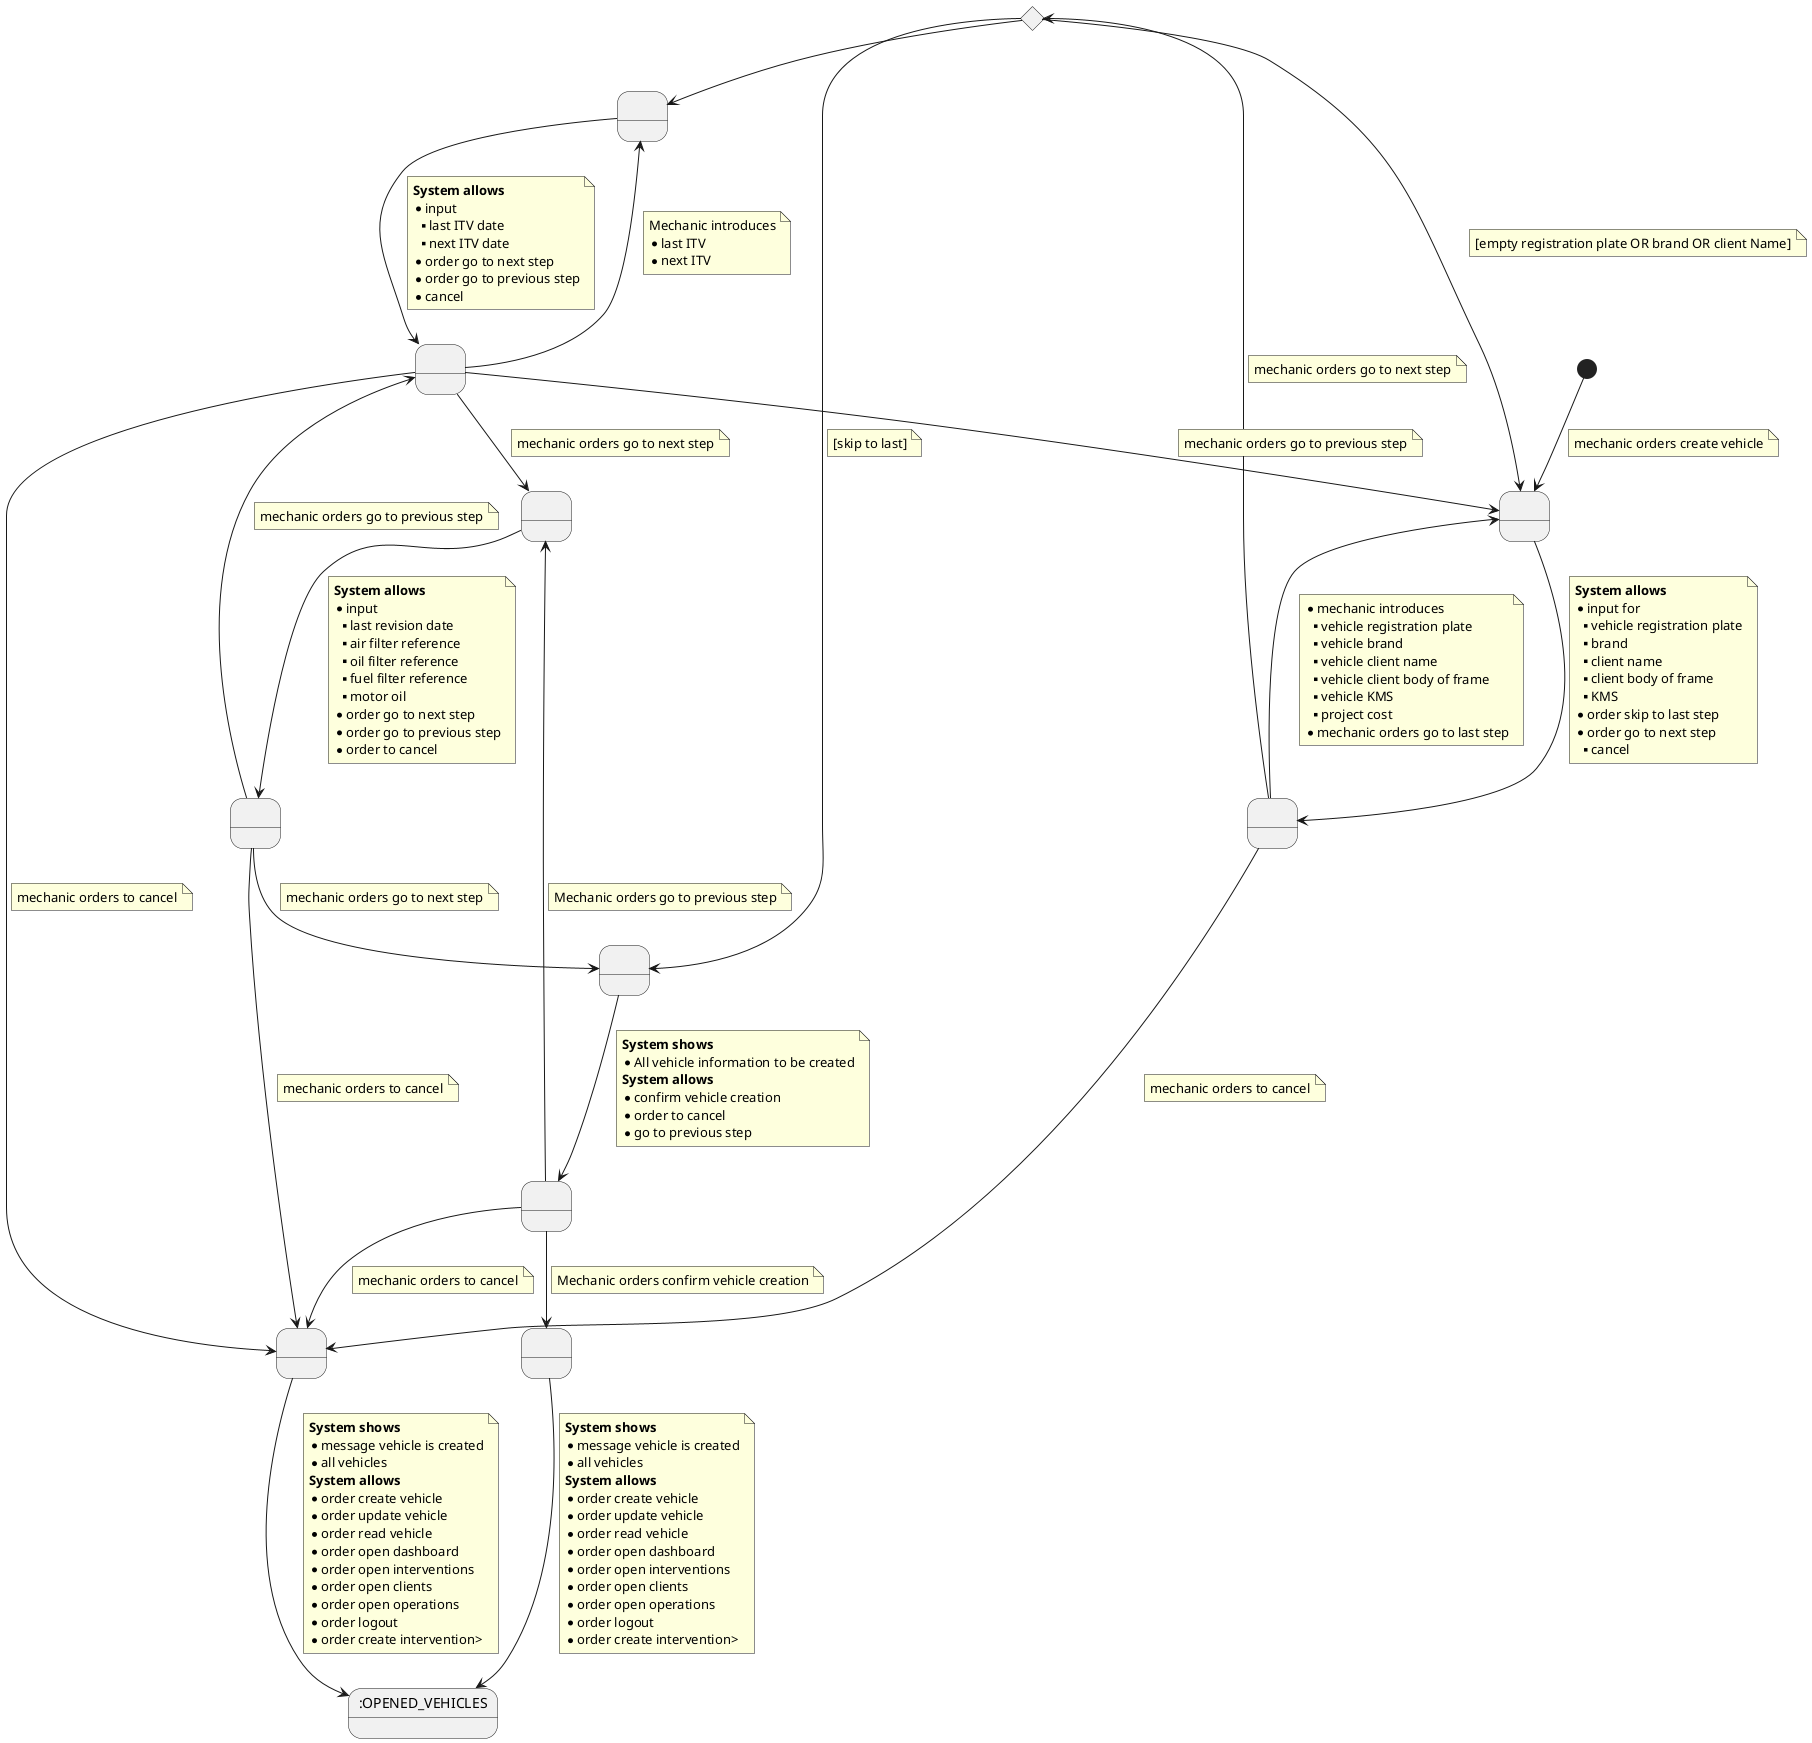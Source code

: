 @startuml

state 3 <<choice>>
state 9 as ":OPENED_VEHICLES"
state 1 as " "
state 2 as " "
state 3 as " "
state 4 as " "
state 6 as " "
state 7 as " "
state 8 as " "
state 10 as " "
state A1 as " "
state A0 as " "
state A2 as " "

[*] --> 1
note on link
    mechanic orders create vehicle
end note

1 --> 2
note on link
    <b>System allows</b>
    * input for
    ** vehicle registration plate
    ** brand
    ** client name
    ** client body of frame
    ** KMS
    * order skip to last step
    * order go to next step
    ** cancel
end note

2 --> 1
note on link
    * mechanic introduces
    ** vehicle registration plate
    ** vehicle brand
    ** vehicle client name
    ** vehicle client body of frame
    ** vehicle KMS
    ** project cost
    * mechanic orders go to last step
end note

2 --> 10
note on link
mechanic orders to cancel
end note

2 --> 3
note on link
 mechanic orders go to next step
end note

3 --> 1
note on link
    [empty registration plate OR brand OR client Name]
end note

3 --> 6
note on link
    [skip to last]
end note

3 --> 4

4 --> A0
note on link
    <b>System allows</b>
    * input
    **last ITV date
    **next ITV date
    * order go to next step
    * order go to previous step
    * cancel
end note

A0 --> 4
note on link
    Mechanic introduces
    * last ITV
    * next ITV
end note

A0 --> 10
note on link
mechanic orders to cancel
end note

A0 --> 1
note on link
mechanic orders go to previous step
end note

A0 --> A1
note on link
mechanic orders go to next step
end note

A1 --> A2
note on link
    <b>System allows</b>
    * input
    ** last revision date
    ** air filter reference
    ** oil filter reference
    ** fuel filter reference
    ** motor oil
    * order go to next step
    * order go to previous step
    * order to cancel
end note

A2 --> A0
note on link
    mechanic orders go to previous step
end note

A2 --> 10
note on link
    mechanic orders to cancel
end note

A2 --> 6
note on link
 mechanic orders go to next step
end note

6 --> 7
note on link
    <b>System shows</b>
    * All vehicle information to be created
    <b>System allows</b>
    * confirm vehicle creation
    * order to cancel
    * go to previous step
end note

7 --> A1
note on link
    Mechanic orders go to previous step
end note

7 --> 10
note on link
    mechanic orders to cancel
end note

10 --> 9
note on link
<b>System shows</b>
* message vehicle is created
* all vehicles
<b>System allows</b>
* order create vehicle
* order update vehicle
* order read vehicle
* order open dashboard
* order open interventions
* order open clients
* order open operations
* order logout
* order create intervention>
end note

7 --> 8
note on link
 Mechanic orders confirm vehicle creation
end note

8 --> 9
note on link
<b>System shows</b>
* message vehicle is created
* all vehicles
<b>System allows</b>
* order create vehicle
* order update vehicle
* order read vehicle
* order open dashboard
* order open interventions
* order open clients
* order open operations
* order logout
* order create intervention>
end note
@enduml
